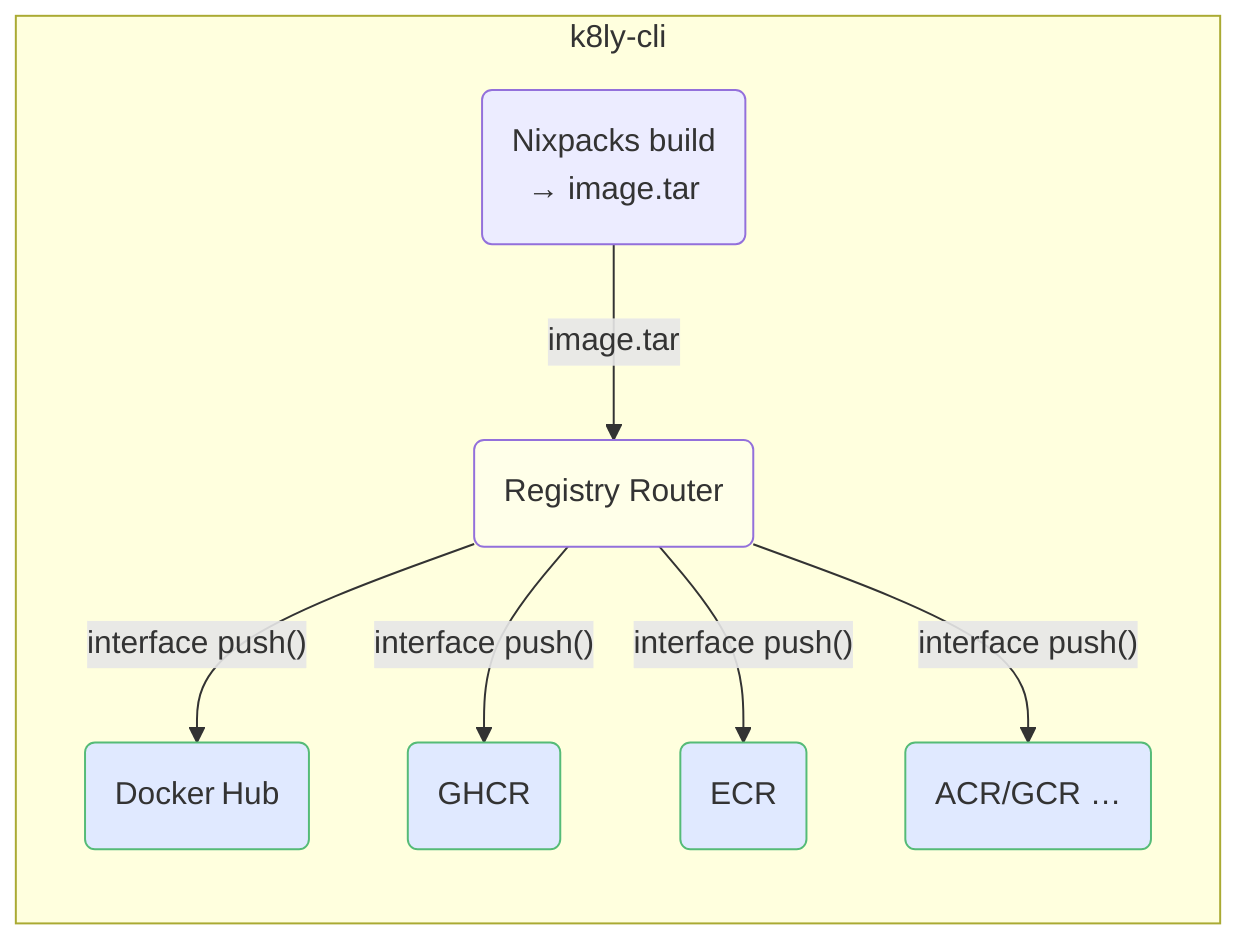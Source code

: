 flowchart LR
    subgraph k8ly-cli
        B(Nixpacks build<br/>→ image.tar)
        R(Registry Router)
        style R fill:#FFF5
        classDef registry fill:#E0E9FF,stroke:#5B7
        D(Docker Hub):::registry
        G(GHCR):::registry
        E(ECR):::registry
        A(ACR/GCR …):::registry
    end
    B -- image.tar --> R
    R -- interface push() --> D & G & E & A
